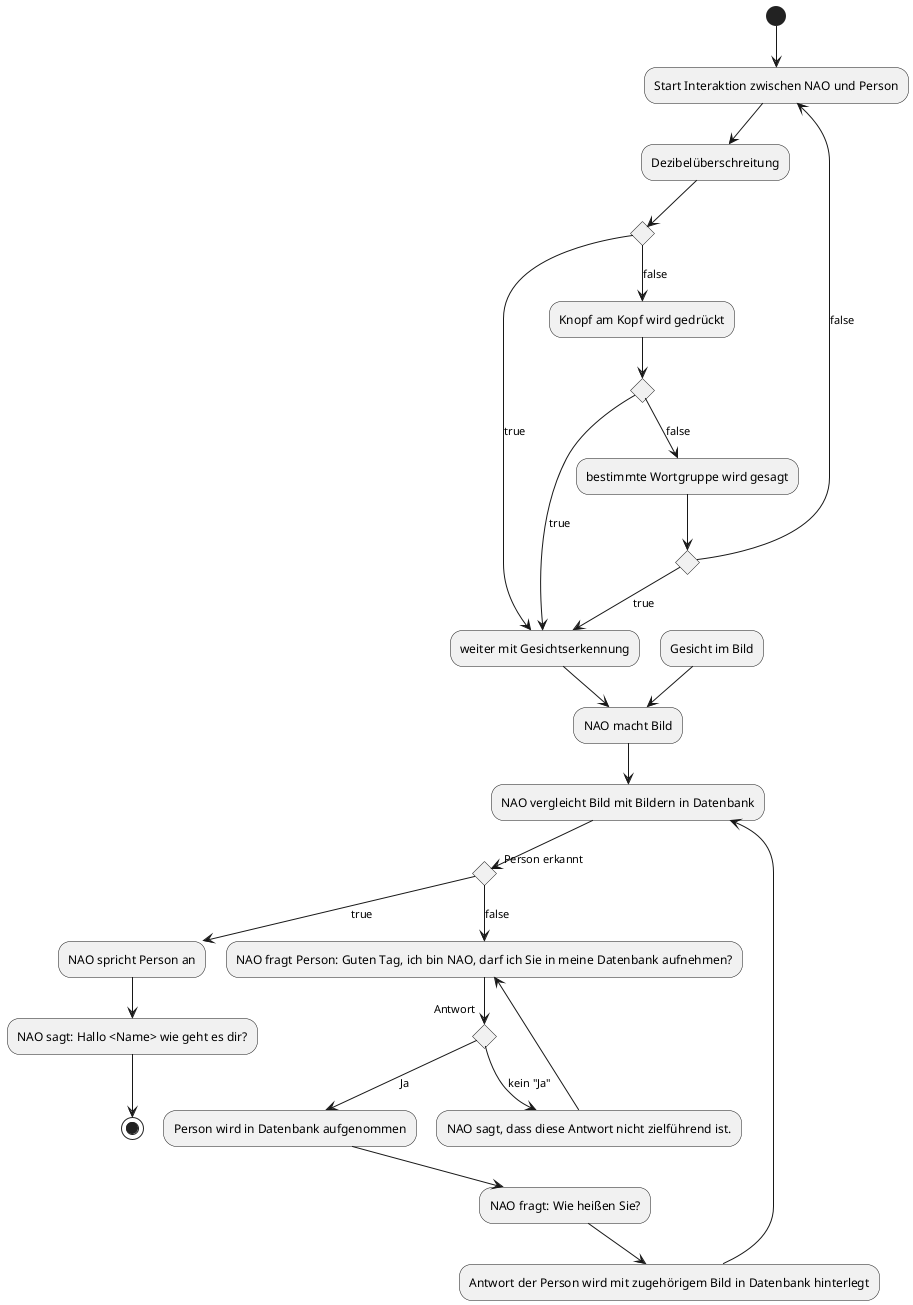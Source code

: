 @startuml
(*) --> "Start Interaktion zwischen NAO und Person"
"Start Interaktion zwischen NAO und Person" --> "Dezibelüberschreitung"
if " "
    -->[true] "weiter mit Gesichtserkennung"
else
    -->[false] "Knopf am Kopf wird gedrückt"
    if " "
    -->[true] "weiter mit Gesichtserkennung"
    else
    -->[false] "bestimmte Wortgruppe wird gesagt"
    if " "
    -->[true] "weiter mit Gesichtserkennung"
    else
    -->[false] "Start Interaktion zwischen NAO und Person"
"weiter mit Gesichtserkennung" --> "NAO macht Bild"
"Gesicht im Bild" --> "NAO macht Bild"
"NAO macht Bild" --> "NAO vergleicht Bild mit Bildern in Datenbank"
if "Person erkannt"
    -->[true] "NAO spricht Person an"
else
    -->[false] "NAO fragt Person: Guten Tag, ich bin NAO, darf ich Sie in meine Datenbank aufnehmen?"
    if "Antwort"
        -->[Ja] "Person wird in Datenbank aufgenommen"  
    else
        -->[kein "Ja"] "NAO sagt, dass diese Antwort nicht zielführend ist."

"NAO sagt, dass diese Antwort nicht zielführend ist."--> "NAO fragt Person: Guten Tag, ich bin NAO, darf ich Sie in meine Datenbank aufnehmen?"
"NAO spricht Person an" --> "NAO sagt: Hallo <Name> wie geht es dir?"
"Person wird in Datenbank aufgenommen" --> "NAO fragt: Wie heißen Sie?"
"NAO fragt: Wie heißen Sie?" --> "Antwort der Person wird mit zugehörigem Bild in Datenbank hinterlegt"
"Antwort der Person wird mit zugehörigem Bild in Datenbank hinterlegt" --> "NAO vergleicht Bild mit Bildern in Datenbank"
"NAO sagt: Hallo <Name> wie geht es dir?" --> (*)

@enduml